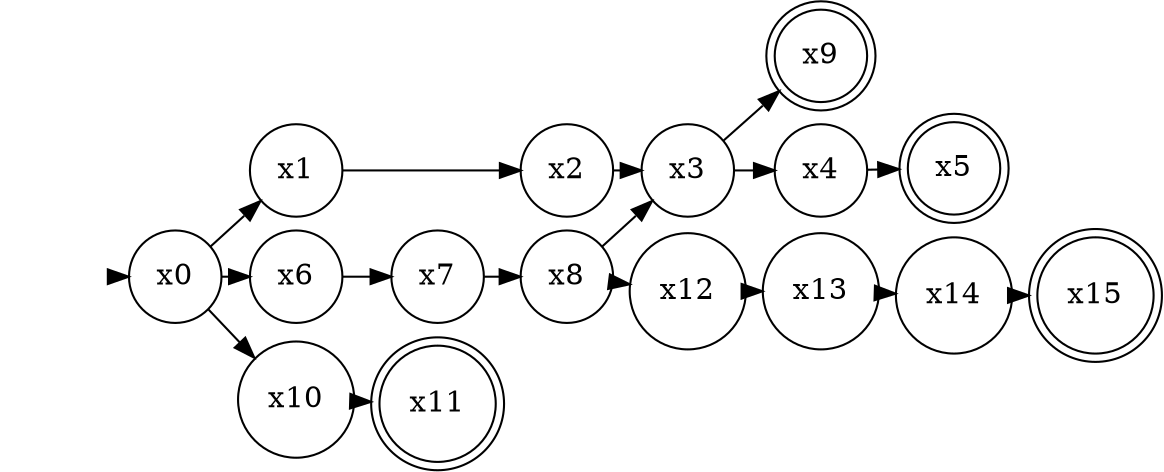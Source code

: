 digraph a {
rankdir=LR;
# splines = ortho
ratio=fill
graph [pad="0.01", nodesep="0.1", ranksep="0.01"];
node [shape=circle];
margin=0;
{rank =same;}
# size="11.7,8.3!";
init [style=invis]
init -> x0
x5 [shape=doublecircle];
x11 [shape=doublecircle];
x9 [shape=doublecircle];
x15 [shape=doublecircle];

x0 -> x1 [texlbl="\scriptsize ⬆2,\{1\}"]
x1 -> x2 [texlbl="\scriptsize ⬇1⬆3,\{1\}"]
x2 -> x3 [texlbl="\scriptsize ⬇2⬇3,\{1\}"]
x3 -> x4 [texlbl="\scriptsize ⬆3,\{1\}"]
x4 -> x5 [texlbl="\scriptsize ⬆1⬇3,\{1\}"]
x0 -> x6 [texlbl="\scriptsize ⬇1,\{2,4\}"]
x6 -> x7 [texlbl="\scriptsize ⬆1⬆2,\{2,4\}"]
x7 -> x8 [texlbl="\scriptsize ⬇1⬆3,\{2,4\}"]
x8 -> x3 [texlbl="\scriptsize ⬇2⬇3,\{2\}"]
x3 -> x9 [texlbl="\scriptsize ⬆1,\{2\}"]
x0 -> x10 [texlbl="\scriptsize ⬇1⬆2⬆3,\{3\}"]
x10 -> x11 [texlbl="\scriptsize ⬆1⬇2⬇3,\{3\}"]
x8 -> x12 [texlbl="\scriptsize ⬆1,\{4\}"]
x12 -> x13 [texlbl="\scriptsize ⬇1⬇2⬇3,\{4\}"]
x13 -> x14 [texlbl="\scriptsize ⬆3,\{4\}"]
x14 -> x15 [texlbl="\scriptsize ⬆1⬆2⬇3,\{4\}"]

}
